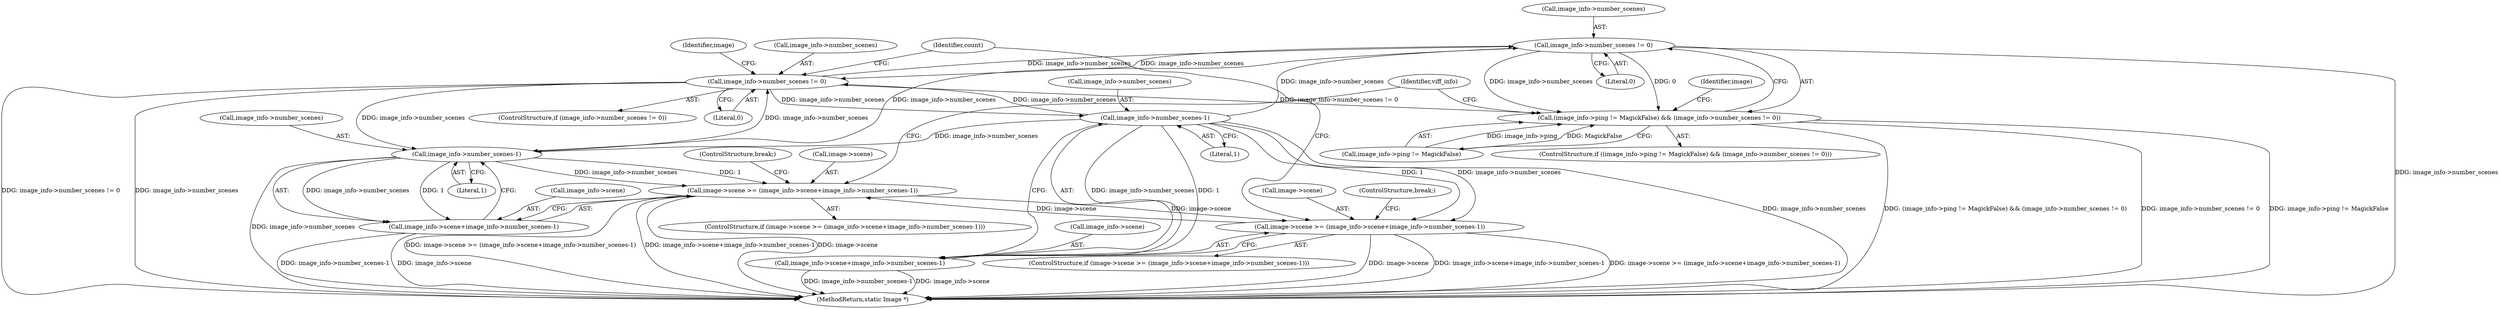 digraph "0_ImageMagick_fe3066122ef72c82415811d25e9e3fad622c0a99_0@pointer" {
"1001227" [label="(Call,image_info->number_scenes != 0)"];
"1002382" [label="(Call,image_info->number_scenes-1)"];
"1002368" [label="(Call,image_info->number_scenes != 0)"];
"1001227" [label="(Call,image_info->number_scenes != 0)"];
"1001241" [label="(Call,image_info->number_scenes-1)"];
"1001221" [label="(Call,(image_info->ping != MagickFalse) && (image_info->number_scenes != 0))"];
"1001233" [label="(Call,image->scene >= (image_info->scene+image_info->number_scenes-1))"];
"1002374" [label="(Call,image->scene >= (image_info->scene+image_info->number_scenes-1))"];
"1001237" [label="(Call,image_info->scene+image_info->number_scenes-1)"];
"1002378" [label="(Call,image_info->scene+image_info->number_scenes-1)"];
"1001222" [label="(Call,image_info->ping != MagickFalse)"];
"1001234" [label="(Call,image->scene)"];
"1002386" [label="(Literal,1)"];
"1002376" [label="(Identifier,image)"];
"1002389" [label="(Identifier,count)"];
"1002369" [label="(Call,image_info->number_scenes)"];
"1001235" [label="(Identifier,image)"];
"1001231" [label="(Literal,0)"];
"1002469" [label="(MethodReturn,static Image *)"];
"1001246" [label="(ControlStructure,break;)"];
"1001232" [label="(ControlStructure,if (image->scene >= (image_info->scene+image_info->number_scenes-1)))"];
"1001245" [label="(Literal,1)"];
"1002379" [label="(Call,image_info->scene)"];
"1001233" [label="(Call,image->scene >= (image_info->scene+image_info->number_scenes-1))"];
"1002368" [label="(Call,image_info->number_scenes != 0)"];
"1001250" [label="(Identifier,viff_info)"];
"1002367" [label="(ControlStructure,if (image_info->number_scenes != 0))"];
"1001237" [label="(Call,image_info->scene+image_info->number_scenes-1)"];
"1001228" [label="(Call,image_info->number_scenes)"];
"1001220" [label="(ControlStructure,if ((image_info->ping != MagickFalse) && (image_info->number_scenes != 0)))"];
"1002373" [label="(ControlStructure,if (image->scene >= (image_info->scene+image_info->number_scenes-1)))"];
"1002382" [label="(Call,image_info->number_scenes-1)"];
"1002372" [label="(Literal,0)"];
"1002378" [label="(Call,image_info->scene+image_info->number_scenes-1)"];
"1002375" [label="(Call,image->scene)"];
"1002374" [label="(Call,image->scene >= (image_info->scene+image_info->number_scenes-1))"];
"1001238" [label="(Call,image_info->scene)"];
"1001241" [label="(Call,image_info->number_scenes-1)"];
"1001242" [label="(Call,image_info->number_scenes)"];
"1002387" [label="(ControlStructure,break;)"];
"1002383" [label="(Call,image_info->number_scenes)"];
"1001221" [label="(Call,(image_info->ping != MagickFalse) && (image_info->number_scenes != 0))"];
"1001227" [label="(Call,image_info->number_scenes != 0)"];
"1001227" -> "1001221"  [label="AST: "];
"1001227" -> "1001231"  [label="CFG: "];
"1001228" -> "1001227"  [label="AST: "];
"1001231" -> "1001227"  [label="AST: "];
"1001221" -> "1001227"  [label="CFG: "];
"1001227" -> "1002469"  [label="DDG: image_info->number_scenes"];
"1001227" -> "1001221"  [label="DDG: image_info->number_scenes"];
"1001227" -> "1001221"  [label="DDG: 0"];
"1002382" -> "1001227"  [label="DDG: image_info->number_scenes"];
"1002368" -> "1001227"  [label="DDG: image_info->number_scenes"];
"1001227" -> "1001241"  [label="DDG: image_info->number_scenes"];
"1001227" -> "1002368"  [label="DDG: image_info->number_scenes"];
"1002382" -> "1002378"  [label="AST: "];
"1002382" -> "1002386"  [label="CFG: "];
"1002383" -> "1002382"  [label="AST: "];
"1002386" -> "1002382"  [label="AST: "];
"1002378" -> "1002382"  [label="CFG: "];
"1002382" -> "1002469"  [label="DDG: image_info->number_scenes"];
"1002382" -> "1001241"  [label="DDG: image_info->number_scenes"];
"1002382" -> "1002368"  [label="DDG: image_info->number_scenes"];
"1002382" -> "1002374"  [label="DDG: image_info->number_scenes"];
"1002382" -> "1002374"  [label="DDG: 1"];
"1002382" -> "1002378"  [label="DDG: image_info->number_scenes"];
"1002382" -> "1002378"  [label="DDG: 1"];
"1002368" -> "1002382"  [label="DDG: image_info->number_scenes"];
"1002368" -> "1002367"  [label="AST: "];
"1002368" -> "1002372"  [label="CFG: "];
"1002369" -> "1002368"  [label="AST: "];
"1002372" -> "1002368"  [label="AST: "];
"1002376" -> "1002368"  [label="CFG: "];
"1002389" -> "1002368"  [label="CFG: "];
"1002368" -> "1002469"  [label="DDG: image_info->number_scenes != 0"];
"1002368" -> "1002469"  [label="DDG: image_info->number_scenes"];
"1002368" -> "1001221"  [label="DDG: image_info->number_scenes != 0"];
"1002368" -> "1001241"  [label="DDG: image_info->number_scenes"];
"1001241" -> "1002368"  [label="DDG: image_info->number_scenes"];
"1001241" -> "1001237"  [label="AST: "];
"1001241" -> "1001245"  [label="CFG: "];
"1001242" -> "1001241"  [label="AST: "];
"1001245" -> "1001241"  [label="AST: "];
"1001237" -> "1001241"  [label="CFG: "];
"1001241" -> "1002469"  [label="DDG: image_info->number_scenes"];
"1001241" -> "1001233"  [label="DDG: image_info->number_scenes"];
"1001241" -> "1001233"  [label="DDG: 1"];
"1001241" -> "1001237"  [label="DDG: image_info->number_scenes"];
"1001241" -> "1001237"  [label="DDG: 1"];
"1001221" -> "1001220"  [label="AST: "];
"1001221" -> "1001222"  [label="CFG: "];
"1001222" -> "1001221"  [label="AST: "];
"1001235" -> "1001221"  [label="CFG: "];
"1001250" -> "1001221"  [label="CFG: "];
"1001221" -> "1002469"  [label="DDG: (image_info->ping != MagickFalse) && (image_info->number_scenes != 0)"];
"1001221" -> "1002469"  [label="DDG: image_info->number_scenes != 0"];
"1001221" -> "1002469"  [label="DDG: image_info->ping != MagickFalse"];
"1001222" -> "1001221"  [label="DDG: image_info->ping"];
"1001222" -> "1001221"  [label="DDG: MagickFalse"];
"1001233" -> "1001232"  [label="AST: "];
"1001233" -> "1001237"  [label="CFG: "];
"1001234" -> "1001233"  [label="AST: "];
"1001237" -> "1001233"  [label="AST: "];
"1001246" -> "1001233"  [label="CFG: "];
"1001250" -> "1001233"  [label="CFG: "];
"1001233" -> "1002469"  [label="DDG: image->scene >= (image_info->scene+image_info->number_scenes-1)"];
"1001233" -> "1002469"  [label="DDG: image_info->scene+image_info->number_scenes-1"];
"1001233" -> "1002469"  [label="DDG: image->scene"];
"1002374" -> "1001233"  [label="DDG: image->scene"];
"1001233" -> "1002374"  [label="DDG: image->scene"];
"1002374" -> "1002373"  [label="AST: "];
"1002374" -> "1002378"  [label="CFG: "];
"1002375" -> "1002374"  [label="AST: "];
"1002378" -> "1002374"  [label="AST: "];
"1002387" -> "1002374"  [label="CFG: "];
"1002389" -> "1002374"  [label="CFG: "];
"1002374" -> "1002469"  [label="DDG: image->scene"];
"1002374" -> "1002469"  [label="DDG: image_info->scene+image_info->number_scenes-1"];
"1002374" -> "1002469"  [label="DDG: image->scene >= (image_info->scene+image_info->number_scenes-1)"];
"1001238" -> "1001237"  [label="AST: "];
"1001237" -> "1002469"  [label="DDG: image_info->scene"];
"1001237" -> "1002469"  [label="DDG: image_info->number_scenes-1"];
"1002379" -> "1002378"  [label="AST: "];
"1002378" -> "1002469"  [label="DDG: image_info->number_scenes-1"];
"1002378" -> "1002469"  [label="DDG: image_info->scene"];
}
